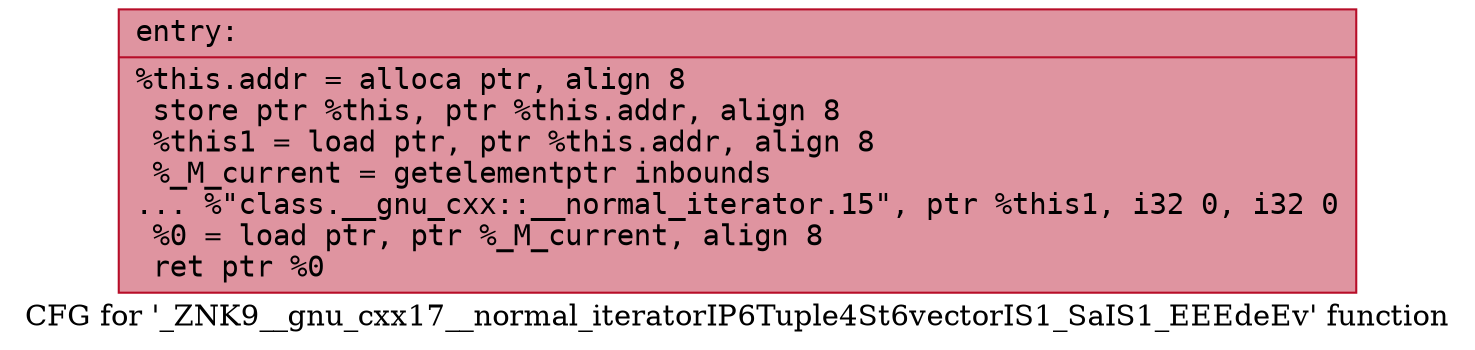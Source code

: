 digraph "CFG for '_ZNK9__gnu_cxx17__normal_iteratorIP6Tuple4St6vectorIS1_SaIS1_EEEdeEv' function" {
	label="CFG for '_ZNK9__gnu_cxx17__normal_iteratorIP6Tuple4St6vectorIS1_SaIS1_EEEdeEv' function";

	Node0x55c6063e05b0 [shape=record,color="#b70d28ff", style=filled, fillcolor="#b70d2870" fontname="Courier",label="{entry:\l|  %this.addr = alloca ptr, align 8\l  store ptr %this, ptr %this.addr, align 8\l  %this1 = load ptr, ptr %this.addr, align 8\l  %_M_current = getelementptr inbounds\l... %\"class.__gnu_cxx::__normal_iterator.15\", ptr %this1, i32 0, i32 0\l  %0 = load ptr, ptr %_M_current, align 8\l  ret ptr %0\l}"];
}
